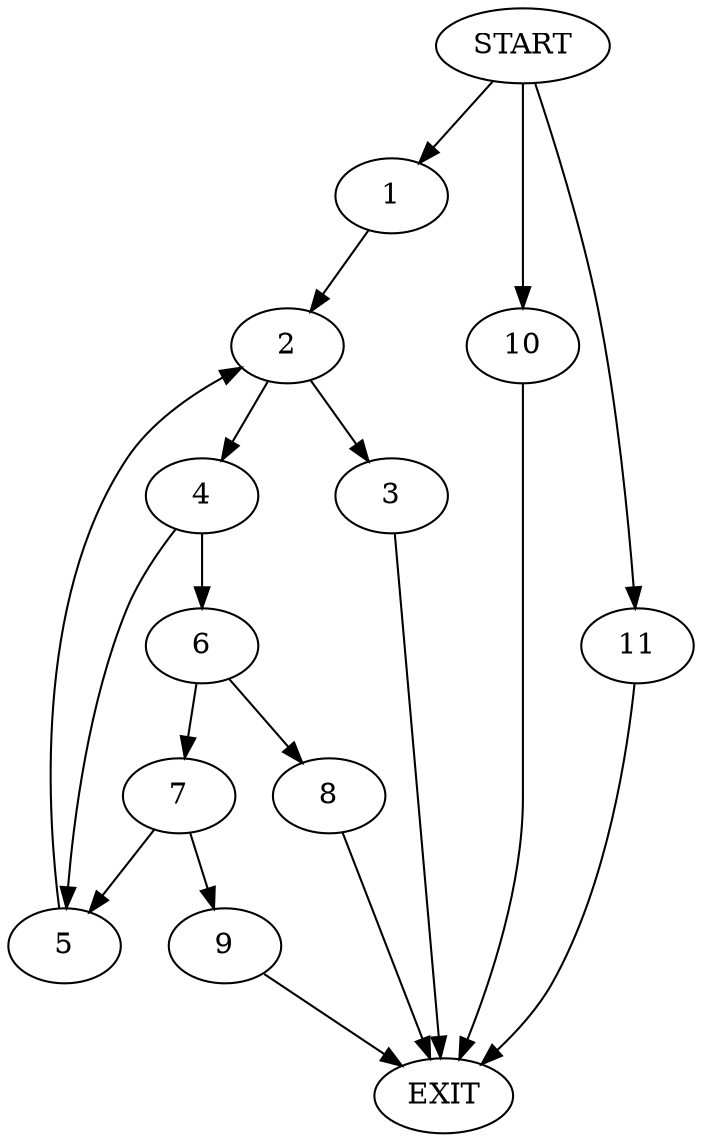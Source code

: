 digraph {
0 [label="START"]
12 [label="EXIT"]
0 -> 1
1 -> 2
2 -> 3
2 -> 4
3 -> 12
4 -> 5
4 -> 6
5 -> 2
6 -> 7
6 -> 8
7 -> 9
7 -> 5
8 -> 12
9 -> 12
0 -> 10
10 -> 12
0 -> 11
11 -> 12
}

